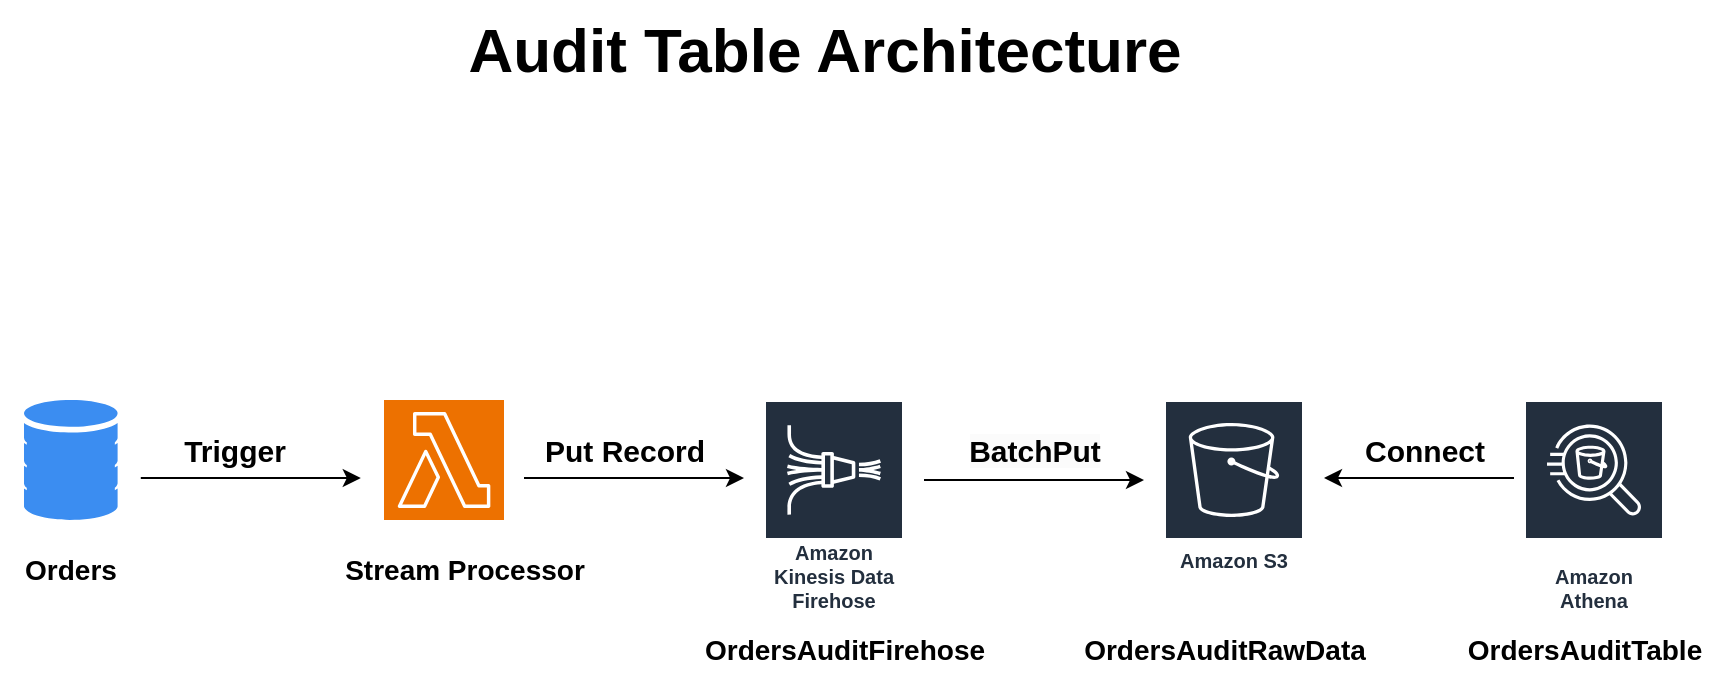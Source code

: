 <mxfile version="24.7.17">
  <diagram name="Page-1" id="0hU12V8MDEhU50m7K7h4">
    <mxGraphModel dx="1434" dy="688" grid="1" gridSize="10" guides="1" tooltips="1" connect="1" arrows="1" fold="1" page="1" pageScale="1" pageWidth="827" pageHeight="1169" math="0" shadow="0">
      <root>
        <mxCell id="0" />
        <mxCell id="1" parent="0" />
        <mxCell id="OkBjMl4km642uhRiBThM-1" value="&lt;font style=&quot;font-size: 31px;&quot;&gt;&lt;b&gt;Audit Table Architecture&lt;/b&gt;&lt;/font&gt;" style="text;html=1;align=center;verticalAlign=middle;resizable=0;points=[];autosize=1;strokeColor=none;fillColor=none;" vertex="1" parent="1">
          <mxGeometry x="230" y="80" width="380" height="50" as="geometry" />
        </mxCell>
        <mxCell id="OkBjMl4km642uhRiBThM-2" value="" style="sketch=0;html=1;aspect=fixed;strokeColor=none;shadow=0;fillColor=#3B8DF1;verticalAlign=top;labelPosition=center;verticalLabelPosition=bottom;shape=mxgraph.gcp2.database_2" vertex="1" parent="1">
          <mxGeometry x="20" y="280" width="46.8" height="60" as="geometry" />
        </mxCell>
        <mxCell id="OkBjMl4km642uhRiBThM-3" value="&lt;b&gt;&lt;font style=&quot;font-size: 14px;&quot;&gt;Orders&lt;/font&gt;&lt;/b&gt;" style="text;html=1;align=center;verticalAlign=middle;resizable=0;points=[];autosize=1;strokeColor=none;fillColor=none;" vertex="1" parent="1">
          <mxGeometry x="8.4" y="350" width="70" height="30" as="geometry" />
        </mxCell>
        <mxCell id="OkBjMl4km642uhRiBThM-8" value="&lt;font style=&quot;font-size: 15px;&quot;&gt;&lt;b&gt;Trigger&lt;/b&gt;&lt;/font&gt;" style="text;html=1;align=center;verticalAlign=middle;resizable=0;points=[];autosize=1;strokeColor=none;fillColor=none;strokeWidth=3;" vertex="1" parent="1">
          <mxGeometry x="90" y="290" width="70" height="30" as="geometry" />
        </mxCell>
        <mxCell id="OkBjMl4km642uhRiBThM-9" value="" style="endArrow=classic;html=1;rounded=0;" edge="1" parent="1">
          <mxGeometry width="50" height="50" relative="1" as="geometry">
            <mxPoint x="78.4" y="319" as="sourcePoint" />
            <mxPoint x="188.4" y="319" as="targetPoint" />
            <Array as="points" />
          </mxGeometry>
        </mxCell>
        <mxCell id="OkBjMl4km642uhRiBThM-10" value="" style="sketch=0;points=[[0,0,0],[0.25,0,0],[0.5,0,0],[0.75,0,0],[1,0,0],[0,1,0],[0.25,1,0],[0.5,1,0],[0.75,1,0],[1,1,0],[0,0.25,0],[0,0.5,0],[0,0.75,0],[1,0.25,0],[1,0.5,0],[1,0.75,0]];outlineConnect=0;fontColor=#232F3E;fillColor=#ED7100;strokeColor=#ffffff;dashed=0;verticalLabelPosition=bottom;verticalAlign=top;align=center;html=1;fontSize=12;fontStyle=0;aspect=fixed;shape=mxgraph.aws4.resourceIcon;resIcon=mxgraph.aws4.lambda;" vertex="1" parent="1">
          <mxGeometry x="200" y="280" width="60" height="60" as="geometry" />
        </mxCell>
        <mxCell id="OkBjMl4km642uhRiBThM-11" value="&lt;span style=&quot;font-size: 14px;&quot;&gt;&lt;b&gt;Stream Processor&lt;/b&gt;&lt;/span&gt;" style="text;html=1;align=center;verticalAlign=middle;resizable=0;points=[];autosize=1;strokeColor=none;fillColor=none;" vertex="1" parent="1">
          <mxGeometry x="170" y="350" width="140" height="30" as="geometry" />
        </mxCell>
        <mxCell id="OkBjMl4km642uhRiBThM-12" value="" style="endArrow=classic;html=1;rounded=0;" edge="1" parent="1">
          <mxGeometry width="50" height="50" relative="1" as="geometry">
            <mxPoint x="270" y="319" as="sourcePoint" />
            <mxPoint x="380" y="319" as="targetPoint" />
            <Array as="points" />
          </mxGeometry>
        </mxCell>
        <mxCell id="OkBjMl4km642uhRiBThM-13" value="&lt;span style=&quot;font-size: 15px;&quot;&gt;&lt;b&gt;Put Record&lt;/b&gt;&lt;/span&gt;" style="text;html=1;align=center;verticalAlign=middle;resizable=0;points=[];autosize=1;strokeColor=none;fillColor=none;strokeWidth=3;" vertex="1" parent="1">
          <mxGeometry x="270" y="290" width="100" height="30" as="geometry" />
        </mxCell>
        <mxCell id="OkBjMl4km642uhRiBThM-14" value="Amazon Kinesis Data Firehose" style="sketch=0;outlineConnect=0;fontColor=#232F3E;gradientColor=none;strokeColor=#ffffff;fillColor=#232F3E;dashed=0;verticalLabelPosition=middle;verticalAlign=bottom;align=center;html=1;whiteSpace=wrap;fontSize=10;fontStyle=1;spacing=3;shape=mxgraph.aws4.productIcon;prIcon=mxgraph.aws4.kinesis_data_firehose;" vertex="1" parent="1">
          <mxGeometry x="390" y="280" width="70" height="110" as="geometry" />
        </mxCell>
        <mxCell id="OkBjMl4km642uhRiBThM-16" value="&lt;span style=&quot;font-size: 14px;&quot;&gt;&lt;b&gt;OrdersAuditFirehose&lt;/b&gt;&lt;/span&gt;" style="text;html=1;align=center;verticalAlign=middle;resizable=0;points=[];autosize=1;strokeColor=none;fillColor=none;" vertex="1" parent="1">
          <mxGeometry x="350" y="390" width="160" height="30" as="geometry" />
        </mxCell>
        <mxCell id="OkBjMl4km642uhRiBThM-17" value="" style="endArrow=classic;html=1;rounded=0;" edge="1" parent="1">
          <mxGeometry width="50" height="50" relative="1" as="geometry">
            <mxPoint x="470" y="320" as="sourcePoint" />
            <mxPoint x="580" y="320" as="targetPoint" />
            <Array as="points" />
          </mxGeometry>
        </mxCell>
        <mxCell id="OkBjMl4km642uhRiBThM-18" value="&lt;b style=&quot;forced-color-adjust: none; color: rgb(0, 0, 0); font-family: Helvetica; font-size: 15px; font-style: normal; font-variant-ligatures: normal; font-variant-caps: normal; letter-spacing: normal; orphans: 2; text-align: center; text-indent: 0px; text-transform: none; widows: 2; word-spacing: 0px; -webkit-text-stroke-width: 0px; white-space: nowrap; background-color: rgb(251, 251, 251); text-decoration-thickness: initial; text-decoration-style: initial; text-decoration-color: initial;&quot;&gt;BatchPut&lt;/b&gt;" style="text;html=1;align=center;verticalAlign=middle;resizable=0;points=[];autosize=1;strokeColor=none;fillColor=none;strokeWidth=3;" vertex="1" parent="1">
          <mxGeometry x="480" y="290" width="90" height="30" as="geometry" />
        </mxCell>
        <mxCell id="OkBjMl4km642uhRiBThM-19" value="Amazon S3" style="sketch=0;outlineConnect=0;fontColor=#232F3E;gradientColor=none;strokeColor=#ffffff;fillColor=#232F3E;dashed=0;verticalLabelPosition=middle;verticalAlign=bottom;align=center;html=1;whiteSpace=wrap;fontSize=10;fontStyle=1;spacing=3;shape=mxgraph.aws4.productIcon;prIcon=mxgraph.aws4.s3;" vertex="1" parent="1">
          <mxGeometry x="590" y="280" width="70" height="90" as="geometry" />
        </mxCell>
        <mxCell id="OkBjMl4km642uhRiBThM-20" value="&lt;span style=&quot;font-size: 14px;&quot;&gt;&lt;b&gt;OrdersAuditRawData&lt;/b&gt;&lt;/span&gt;" style="text;html=1;align=center;verticalAlign=middle;resizable=0;points=[];autosize=1;strokeColor=none;fillColor=none;" vertex="1" parent="1">
          <mxGeometry x="540" y="390" width="160" height="30" as="geometry" />
        </mxCell>
        <mxCell id="OkBjMl4km642uhRiBThM-21" value="Amazon Athena" style="sketch=0;outlineConnect=0;fontColor=#232F3E;gradientColor=none;strokeColor=#ffffff;fillColor=#232F3E;dashed=0;verticalLabelPosition=middle;verticalAlign=bottom;align=center;html=1;whiteSpace=wrap;fontSize=10;fontStyle=1;spacing=3;shape=mxgraph.aws4.productIcon;prIcon=mxgraph.aws4.athena;" vertex="1" parent="1">
          <mxGeometry x="770" y="280" width="70" height="110" as="geometry" />
        </mxCell>
        <mxCell id="OkBjMl4km642uhRiBThM-25" value="&lt;span style=&quot;font-size: 15px;&quot;&gt;&lt;b&gt;Connect&lt;/b&gt;&lt;/span&gt;" style="text;html=1;align=center;verticalAlign=middle;resizable=0;points=[];autosize=1;strokeColor=none;fillColor=none;strokeWidth=3;" vertex="1" parent="1">
          <mxGeometry x="680" y="290" width="80" height="30" as="geometry" />
        </mxCell>
        <mxCell id="OkBjMl4km642uhRiBThM-26" value="&lt;span style=&quot;font-size: 14px;&quot;&gt;&lt;b&gt;OrdersAuditTable&lt;/b&gt;&lt;/span&gt;" style="text;html=1;align=center;verticalAlign=middle;resizable=0;points=[];autosize=1;strokeColor=none;fillColor=none;" vertex="1" parent="1">
          <mxGeometry x="730" y="390" width="140" height="30" as="geometry" />
        </mxCell>
        <mxCell id="OkBjMl4km642uhRiBThM-29" value="" style="endArrow=classic;html=1;rounded=0;" edge="1" parent="1">
          <mxGeometry width="50" height="50" relative="1" as="geometry">
            <mxPoint x="765" y="319" as="sourcePoint" />
            <mxPoint x="670" y="319" as="targetPoint" />
            <Array as="points" />
          </mxGeometry>
        </mxCell>
      </root>
    </mxGraphModel>
  </diagram>
</mxfile>
